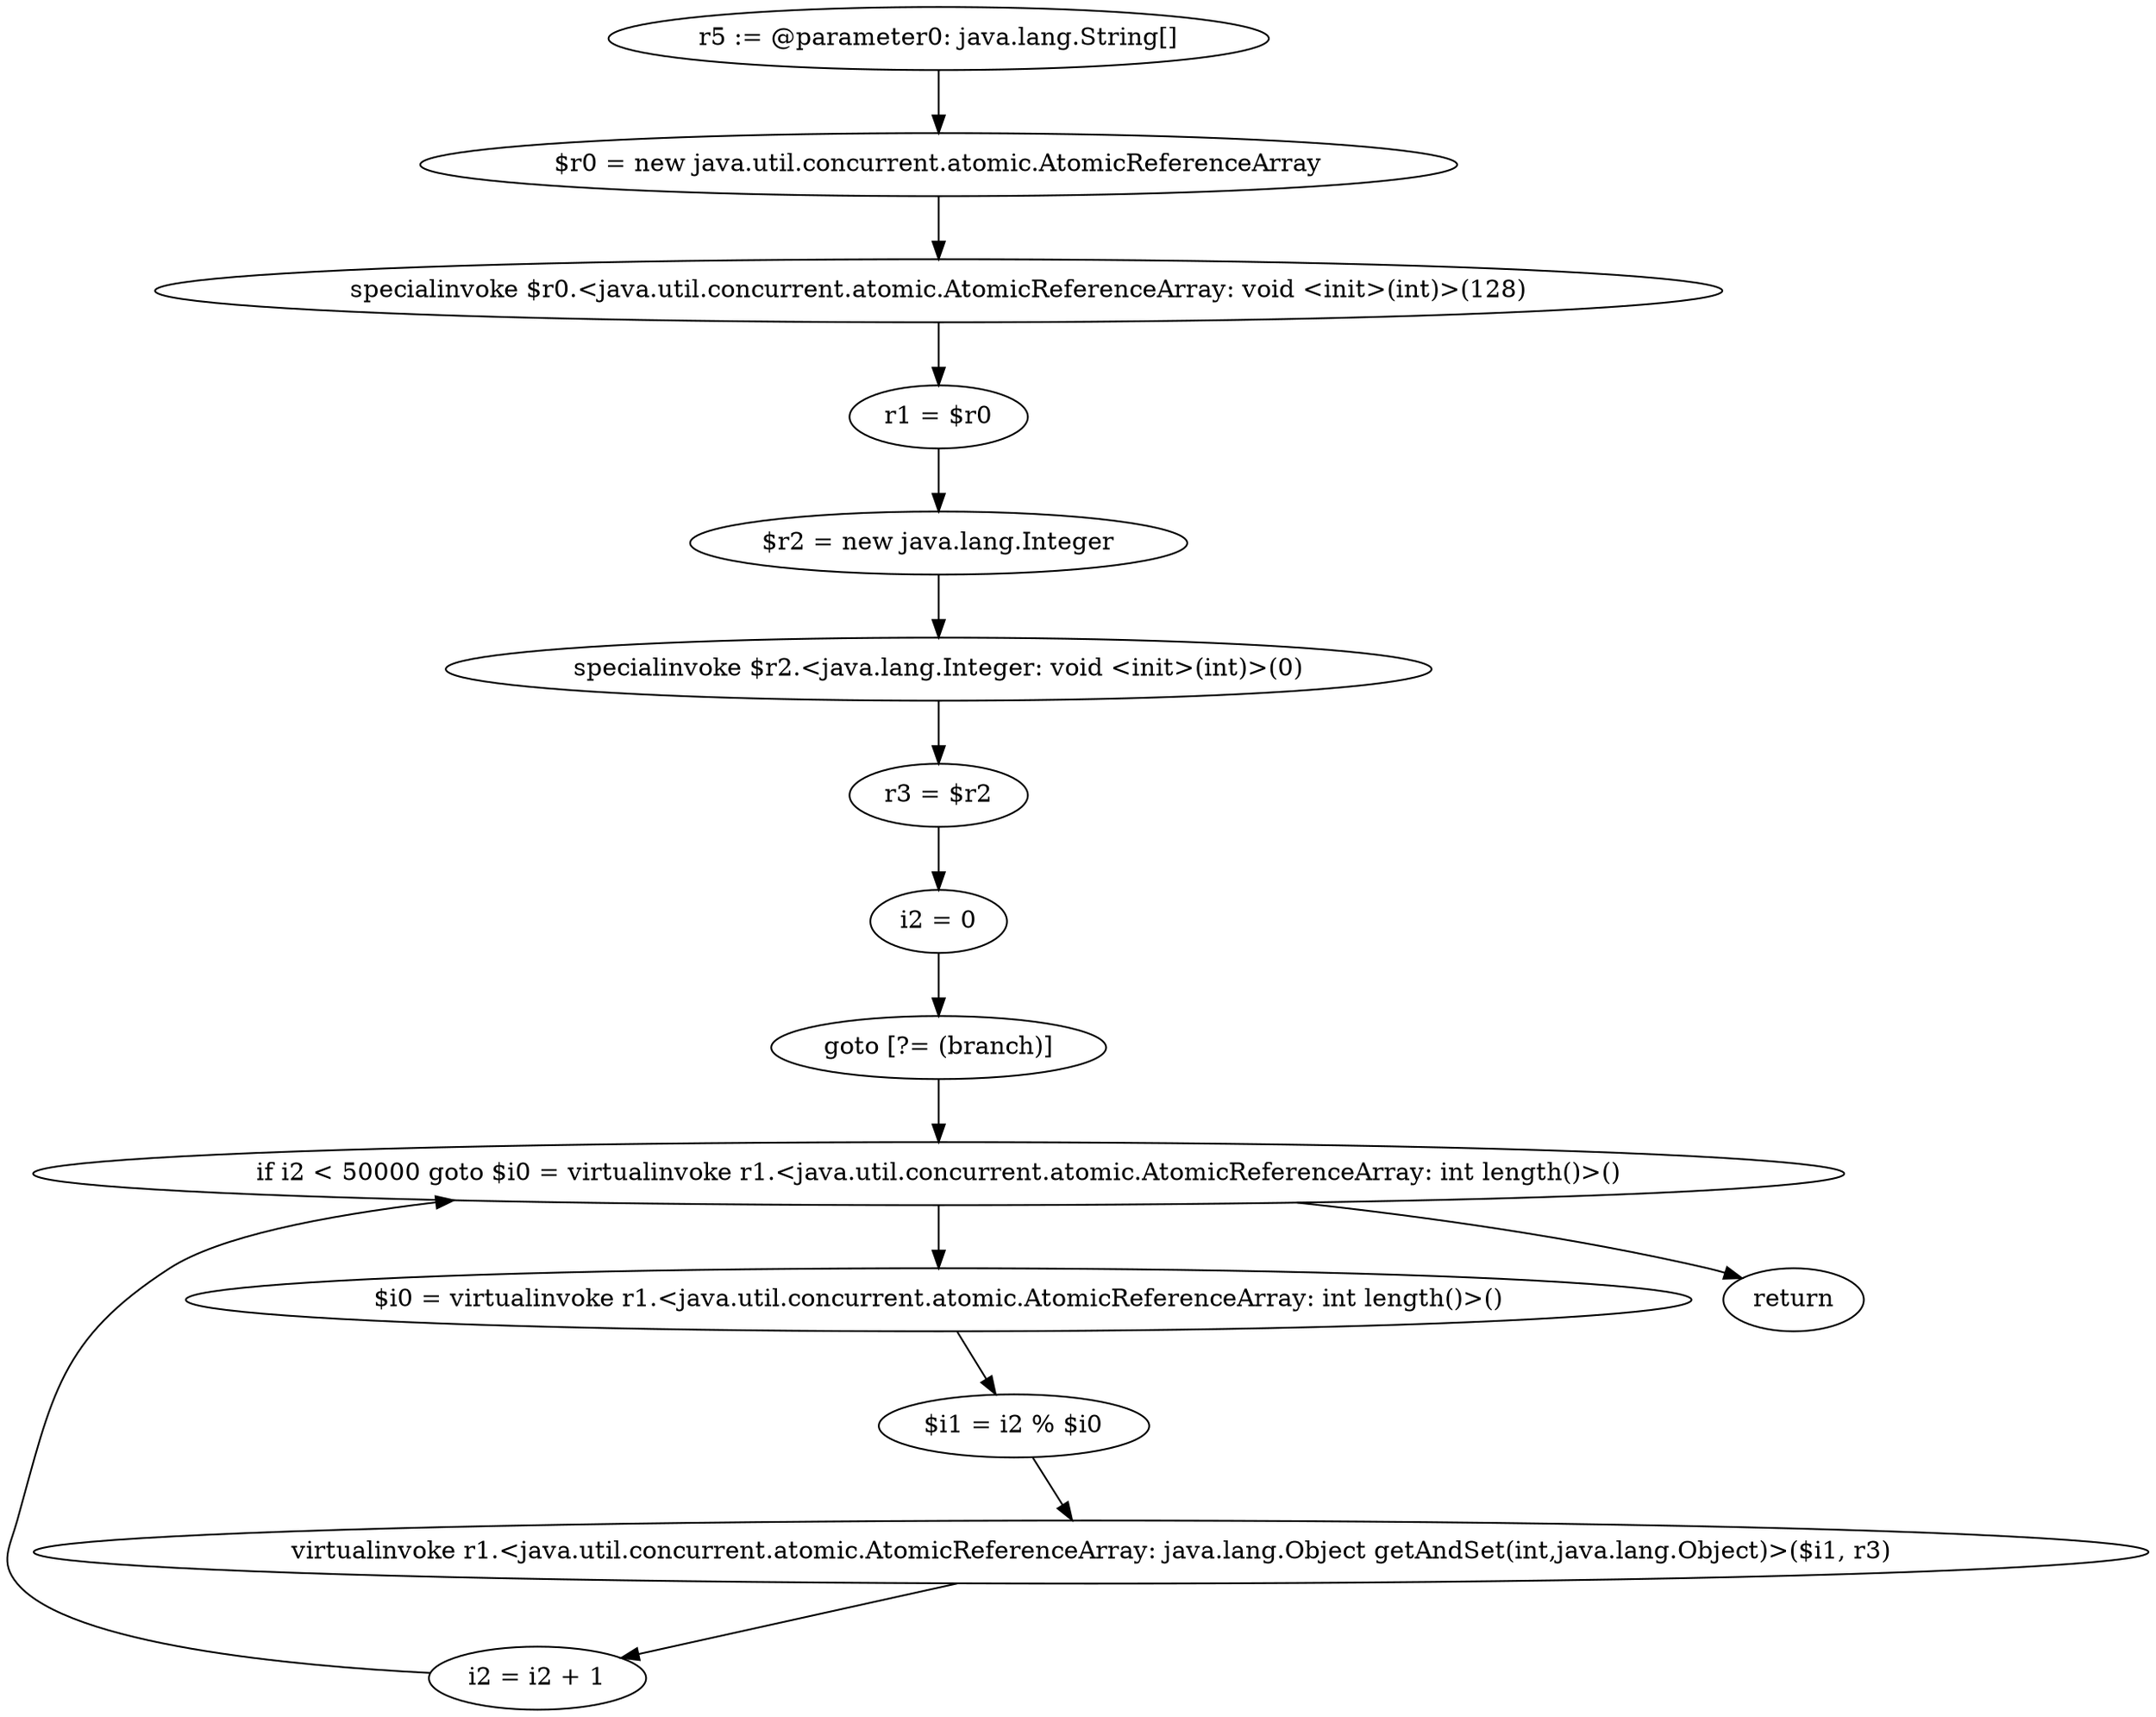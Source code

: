 digraph "unitGraph" {
    "r5 := @parameter0: java.lang.String[]"
    "$r0 = new java.util.concurrent.atomic.AtomicReferenceArray"
    "specialinvoke $r0.<java.util.concurrent.atomic.AtomicReferenceArray: void <init>(int)>(128)"
    "r1 = $r0"
    "$r2 = new java.lang.Integer"
    "specialinvoke $r2.<java.lang.Integer: void <init>(int)>(0)"
    "r3 = $r2"
    "i2 = 0"
    "goto [?= (branch)]"
    "$i0 = virtualinvoke r1.<java.util.concurrent.atomic.AtomicReferenceArray: int length()>()"
    "$i1 = i2 % $i0"
    "virtualinvoke r1.<java.util.concurrent.atomic.AtomicReferenceArray: java.lang.Object getAndSet(int,java.lang.Object)>($i1, r3)"
    "i2 = i2 + 1"
    "if i2 < 50000 goto $i0 = virtualinvoke r1.<java.util.concurrent.atomic.AtomicReferenceArray: int length()>()"
    "return"
    "r5 := @parameter0: java.lang.String[]"->"$r0 = new java.util.concurrent.atomic.AtomicReferenceArray";
    "$r0 = new java.util.concurrent.atomic.AtomicReferenceArray"->"specialinvoke $r0.<java.util.concurrent.atomic.AtomicReferenceArray: void <init>(int)>(128)";
    "specialinvoke $r0.<java.util.concurrent.atomic.AtomicReferenceArray: void <init>(int)>(128)"->"r1 = $r0";
    "r1 = $r0"->"$r2 = new java.lang.Integer";
    "$r2 = new java.lang.Integer"->"specialinvoke $r2.<java.lang.Integer: void <init>(int)>(0)";
    "specialinvoke $r2.<java.lang.Integer: void <init>(int)>(0)"->"r3 = $r2";
    "r3 = $r2"->"i2 = 0";
    "i2 = 0"->"goto [?= (branch)]";
    "goto [?= (branch)]"->"if i2 < 50000 goto $i0 = virtualinvoke r1.<java.util.concurrent.atomic.AtomicReferenceArray: int length()>()";
    "$i0 = virtualinvoke r1.<java.util.concurrent.atomic.AtomicReferenceArray: int length()>()"->"$i1 = i2 % $i0";
    "$i1 = i2 % $i0"->"virtualinvoke r1.<java.util.concurrent.atomic.AtomicReferenceArray: java.lang.Object getAndSet(int,java.lang.Object)>($i1, r3)";
    "virtualinvoke r1.<java.util.concurrent.atomic.AtomicReferenceArray: java.lang.Object getAndSet(int,java.lang.Object)>($i1, r3)"->"i2 = i2 + 1";
    "i2 = i2 + 1"->"if i2 < 50000 goto $i0 = virtualinvoke r1.<java.util.concurrent.atomic.AtomicReferenceArray: int length()>()";
    "if i2 < 50000 goto $i0 = virtualinvoke r1.<java.util.concurrent.atomic.AtomicReferenceArray: int length()>()"->"return";
    "if i2 < 50000 goto $i0 = virtualinvoke r1.<java.util.concurrent.atomic.AtomicReferenceArray: int length()>()"->"$i0 = virtualinvoke r1.<java.util.concurrent.atomic.AtomicReferenceArray: int length()>()";
}
